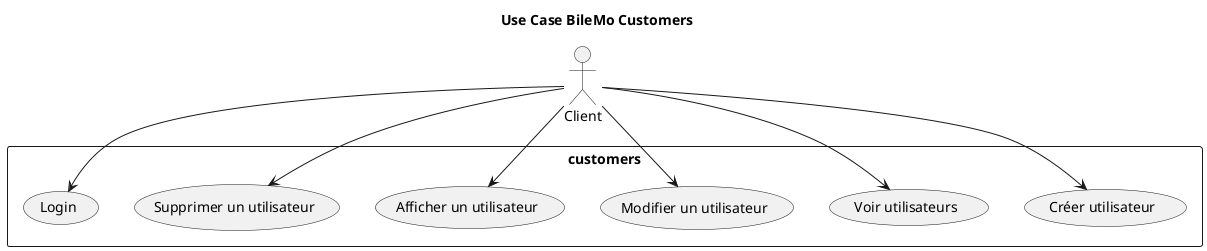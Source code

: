 @startuml
  title Use Case BileMo Customers
  
  skinparam packageStyle rect
  skinparam shadowing false

  actor Client as client

  rectangle customers {
    (Créer utilisateur) as createUser
    (Voir utilisateurs) as seeUsers
    (Modifier un utilisateur) as editUser
    (Afficher un utilisateur) as displayUser
    (Supprimer un utilisateur) as deleteUser
    (Login) as loginClient
  }


  client --> loginClient

  client --> seeUsers
  client --> displayUser
  client --> createUser
  client --> editUser
  client --> deleteUser
@enduml
